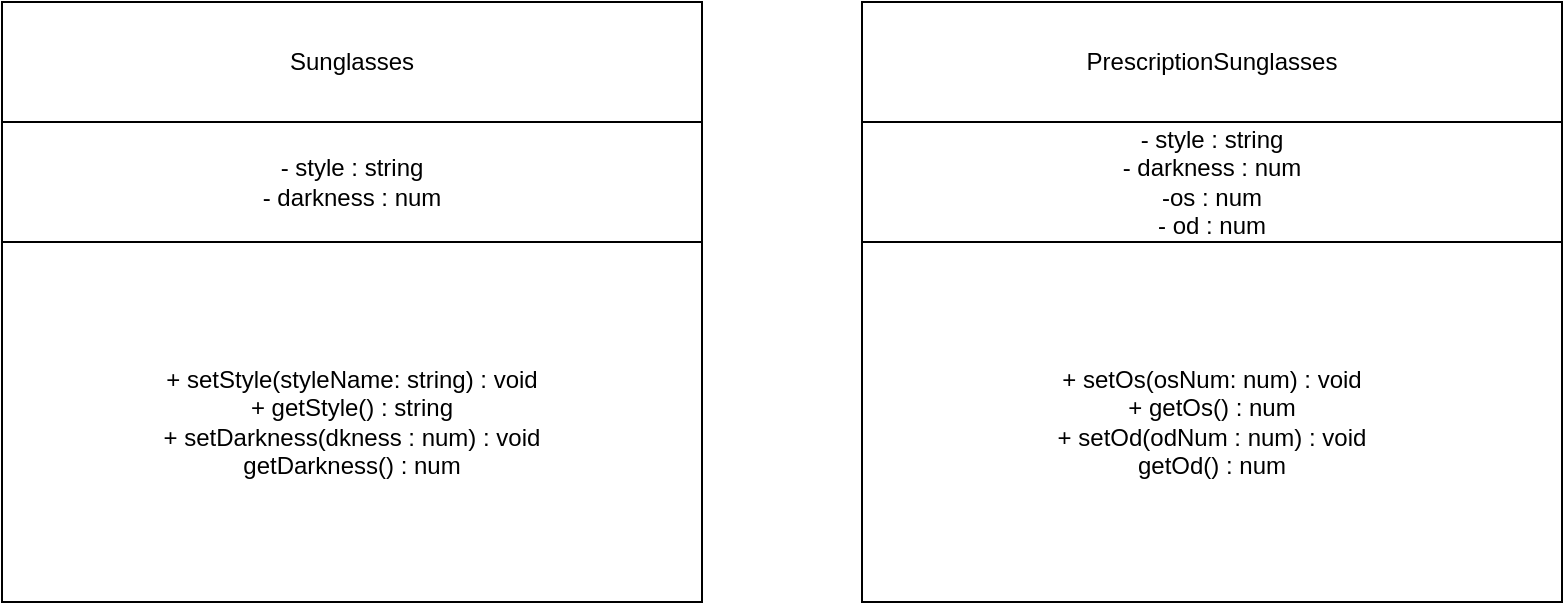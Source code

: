 <mxfile>
    <diagram id="avFo2Ypm2wi4KQ42_HjH" name="Page-1">
        <mxGraphModel dx="488" dy="705" grid="1" gridSize="10" guides="1" tooltips="1" connect="1" arrows="1" fold="1" page="1" pageScale="1" pageWidth="850" pageHeight="1100" math="0" shadow="0">
            <root>
                <mxCell id="0"/>
                <mxCell id="1" parent="0"/>
                <mxCell id="2" value="Sunglasses" style="whiteSpace=wrap;html=1;" vertex="1" parent="1">
                    <mxGeometry x="50" y="140" width="350" height="60" as="geometry"/>
                </mxCell>
                <mxCell id="3" value="+ setStyle(styleName: string) : void&lt;br&gt;+ getStyle() : string&lt;br&gt;+ setDarkness(dkness : num) : void&lt;br&gt;getDarkness() : num" style="whiteSpace=wrap;html=1;" vertex="1" parent="1">
                    <mxGeometry x="50" y="260" width="350" height="180" as="geometry"/>
                </mxCell>
                <mxCell id="4" value="- style : string&lt;br&gt;- darkness : num" style="whiteSpace=wrap;html=1;" vertex="1" parent="1">
                    <mxGeometry x="50" y="200" width="350" height="60" as="geometry"/>
                </mxCell>
                <mxCell id="5" value="PrescriptionSunglasses" style="whiteSpace=wrap;html=1;" vertex="1" parent="1">
                    <mxGeometry x="480" y="140" width="350" height="60" as="geometry"/>
                </mxCell>
                <mxCell id="6" value="+ setOs(osNum: num) : void&lt;br&gt;+ getOs() : num&lt;br&gt;+ setOd(odNum : num) : void&lt;br&gt;getOd() : num" style="whiteSpace=wrap;html=1;" vertex="1" parent="1">
                    <mxGeometry x="480" y="260" width="350" height="180" as="geometry"/>
                </mxCell>
                <mxCell id="7" value="- style : string&lt;br&gt;- darkness : num&lt;br&gt;-os : num&lt;br&gt;- od : num" style="whiteSpace=wrap;html=1;" vertex="1" parent="1">
                    <mxGeometry x="480" y="200" width="350" height="60" as="geometry"/>
                </mxCell>
            </root>
        </mxGraphModel>
    </diagram>
</mxfile>
